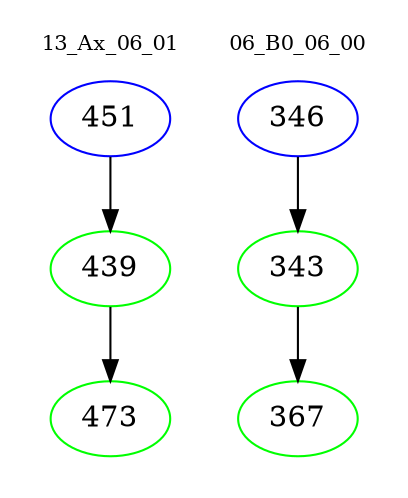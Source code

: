 digraph{
subgraph cluster_0 {
color = white
label = "13_Ax_06_01";
fontsize=10;
T0_451 [label="451", color="blue"]
T0_451 -> T0_439 [color="black"]
T0_439 [label="439", color="green"]
T0_439 -> T0_473 [color="black"]
T0_473 [label="473", color="green"]
}
subgraph cluster_1 {
color = white
label = "06_B0_06_00";
fontsize=10;
T1_346 [label="346", color="blue"]
T1_346 -> T1_343 [color="black"]
T1_343 [label="343", color="green"]
T1_343 -> T1_367 [color="black"]
T1_367 [label="367", color="green"]
}
}
